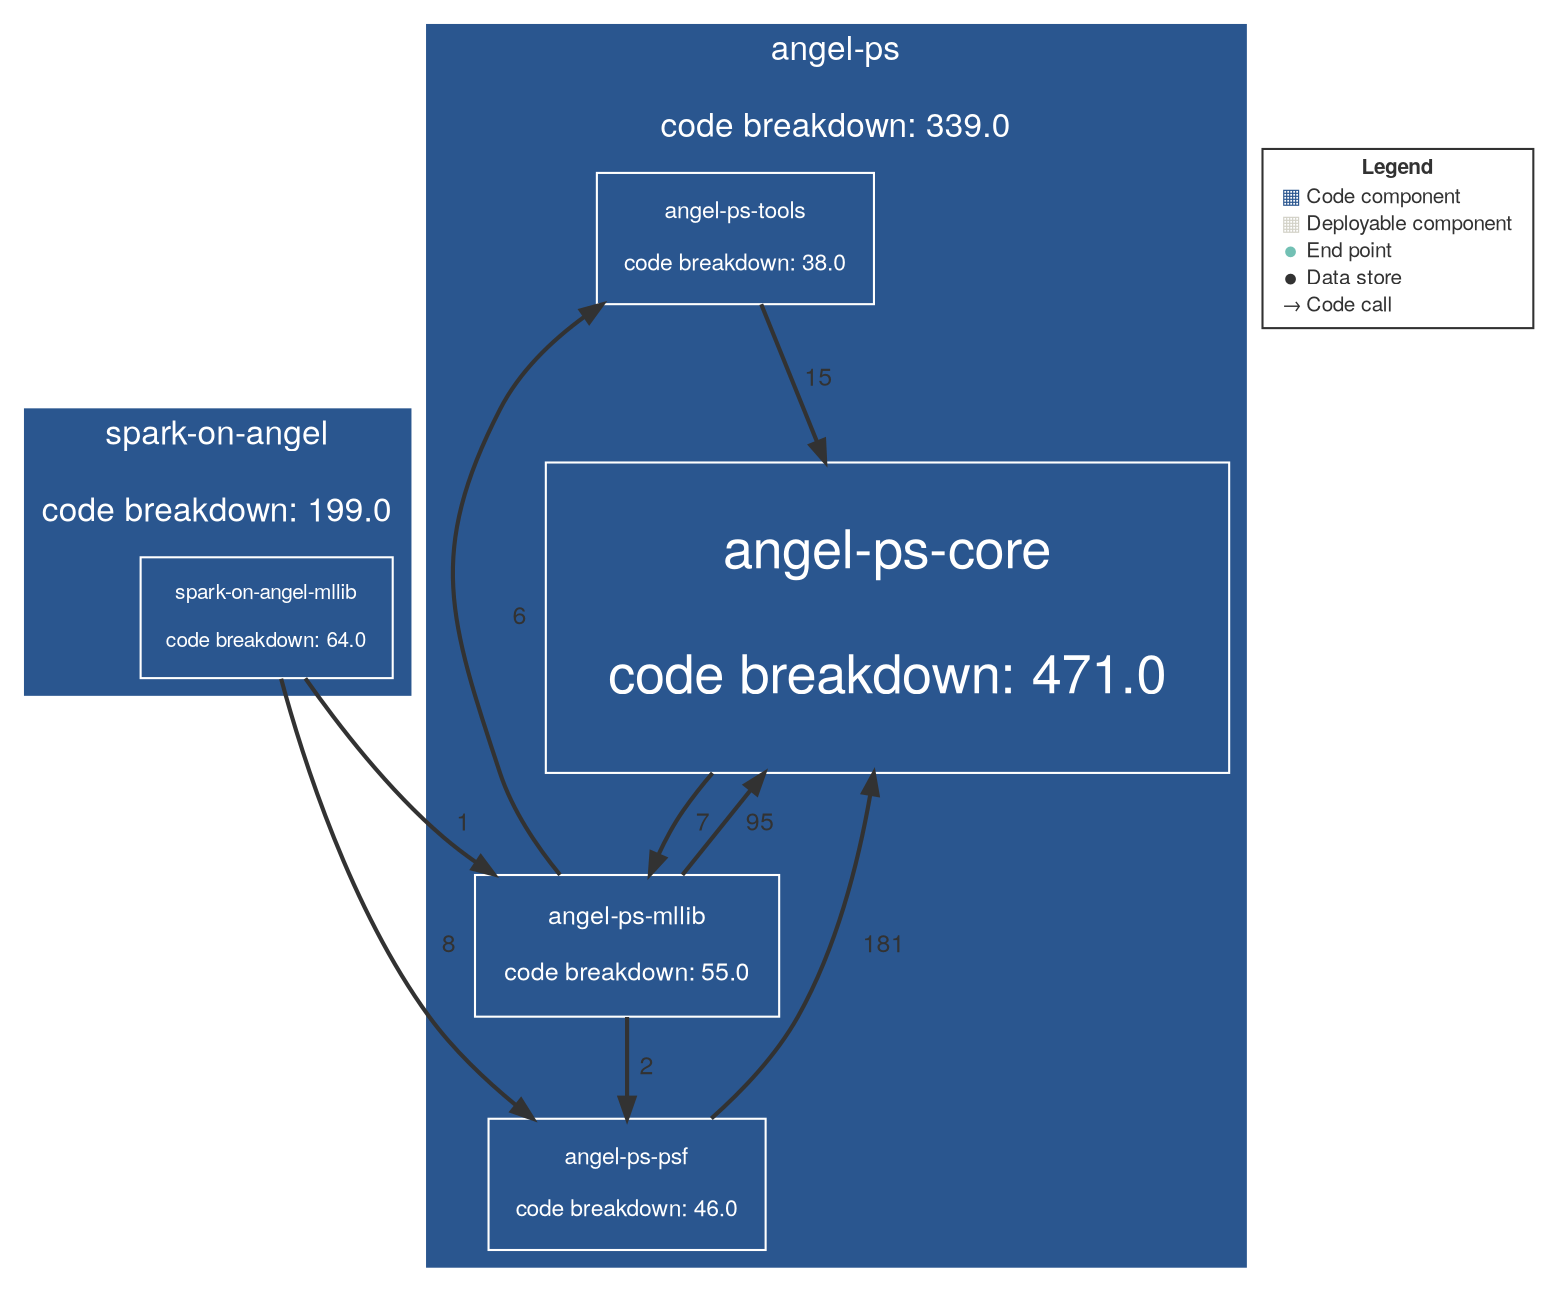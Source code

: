 digraph "Graph" {
compound=true
rankdir=TD
subgraph "cluster-com.tencent.angel:spark-on-angel" {
style="filled"
color="#2A568F"
fontname="Helvetica Neue"
fontsize="16"
fontcolor="#FFFFFF"
label="spark-on-angel

code breakdown: 199.0"
"com.tencent.angel:spark-on-angel-mllib@com.tencent.angel:spark-on-angel" [ shape="box" style="filled" fillcolor="#2A568F" penwidth="1" color="#FFFFFF" fontname="Helvetica Neue" fontcolor="#FFFFFF" fontsize="10" margin="0.16" label="spark-on-angel-mllib

code breakdown: 64.0" ]
}
subgraph "cluster-com.tencent.angel:angel-ps" {
style="filled"
color="#2A568F"
fontname="Helvetica Neue"
fontsize="16"
fontcolor="#FFFFFF"
label="angel-ps

code breakdown: 339.0"
"com.tencent.angel:angel-ps-tools@com.tencent.angel:angel-ps" [ shape="box" style="filled" fillcolor="#2A568F" penwidth="1" color="#FFFFFF" fontname="Helvetica Neue" fontcolor="#FFFFFF" fontsize="11" margin="0.176" label="angel-ps-tools

code breakdown: 38.0" ]
"com.tencent.angel:angel-ps-mllib@com.tencent.angel:angel-ps" [ shape="box" style="filled" fillcolor="#2A568F" penwidth="1" color="#FFFFFF" fontname="Helvetica Neue" fontcolor="#FFFFFF" fontsize="12" margin="0.192" label="angel-ps-mllib

code breakdown: 55.0" ]
"com.tencent.angel:angel-ps-core@com.tencent.angel:angel-ps" [ shape="box" style="filled" fillcolor="#2A568F" penwidth="1" color="#FFFFFF" fontname="Helvetica Neue" fontcolor="#FFFFFF" fontsize="26" margin="0.41600000000000004" label="angel-ps-core

code breakdown: 471.0" ]
"com.tencent.angel:angel-ps-psf@com.tencent.angel:angel-ps" [ shape="box" style="filled" fillcolor="#2A568F" penwidth="1" color="#FFFFFF" fontname="Helvetica Neue" fontcolor="#FFFFFF" fontsize="11" margin="0.176" label="angel-ps-psf

code breakdown: 46.0" ]
}
"com.tencent.angel:spark-on-angel-mllib@com.tencent.angel:spark-on-angel" -> "com.tencent.angel:angel-ps-mllib@com.tencent.angel:angel-ps" [ penwidth="2" color="#323232" fontcolor="#323232" fontname="Helvetica Neue" fontsize="12" label="  1" ]
"com.tencent.angel:spark-on-angel-mllib@com.tencent.angel:spark-on-angel" -> "com.tencent.angel:angel-ps-psf@com.tencent.angel:angel-ps" [ penwidth="2" color="#323232" fontcolor="#323232" fontname="Helvetica Neue" fontsize="12" label="  8" ]
"com.tencent.angel:angel-ps-tools@com.tencent.angel:angel-ps" -> "com.tencent.angel:angel-ps-core@com.tencent.angel:angel-ps" [ penwidth="2" color="#323232" fontcolor="#323232" fontname="Helvetica Neue" fontsize="12" label="  15" ]
"com.tencent.angel:angel-ps-mllib@com.tencent.angel:angel-ps" -> "com.tencent.angel:angel-ps-tools@com.tencent.angel:angel-ps" [ penwidth="2" color="#323232" fontcolor="#323232" fontname="Helvetica Neue" fontsize="12" label="  6" ]
"com.tencent.angel:angel-ps-mllib@com.tencent.angel:angel-ps" -> "com.tencent.angel:angel-ps-core@com.tencent.angel:angel-ps" [ penwidth="2" color="#323232" fontcolor="#323232" fontname="Helvetica Neue" fontsize="12" label="  95" ]
"com.tencent.angel:angel-ps-mllib@com.tencent.angel:angel-ps" -> "com.tencent.angel:angel-ps-psf@com.tencent.angel:angel-ps" [ penwidth="2" color="#323232" fontcolor="#323232" fontname="Helvetica Neue" fontsize="12" label="  2" ]
"com.tencent.angel:angel-ps-core@com.tencent.angel:angel-ps" -> "com.tencent.angel:angel-ps-mllib@com.tencent.angel:angel-ps" [ penwidth="2" color="#323232" fontcolor="#323232" fontname="Helvetica Neue" fontsize="12" label="  7" ]
"com.tencent.angel:angel-ps-psf@com.tencent.angel:angel-ps" -> "com.tencent.angel:angel-ps-core@com.tencent.angel:angel-ps" [ penwidth="2" color="#323232" fontcolor="#323232" fontname="Helvetica Neue" fontsize="12" label="  181" ]
"LEGEND" [ shape="box" style="filled" fillcolor="#FFFFFF" penwidth="1" color="#323232" fontname="Helvetica Neue" fontcolor="#323232" fontsize="10" label=<<TABLE BORDER="0" CELLPADDING="1" CELLSPACING="0">
<TR><TD COLSPAN="2"><B>Legend</B></TD></TR>
<TR><TD><FONT COLOR="#2A568F">&#9638;</FONT></TD><TD ALIGN="left">Code component</TD></TR>
<TR><TD><FONT COLOR="#D2D1C7">&#9638;</FONT></TD><TD ALIGN="left">Deployable component</TD></TR>
<TR><TD><FONT COLOR="#72C0B4">&#9679;</FONT></TD><TD ALIGN="left">End point</TD></TR>
<TR><TD><FONT COLOR="#323232">&#9679;</FONT></TD><TD ALIGN="left">Data store</TD></TR>
<TR><TD><FONT COLOR="#323232">&rarr;</FONT></TD><TD ALIGN="left">Code call</TD></TR>
</TABLE>
>  ]
}
